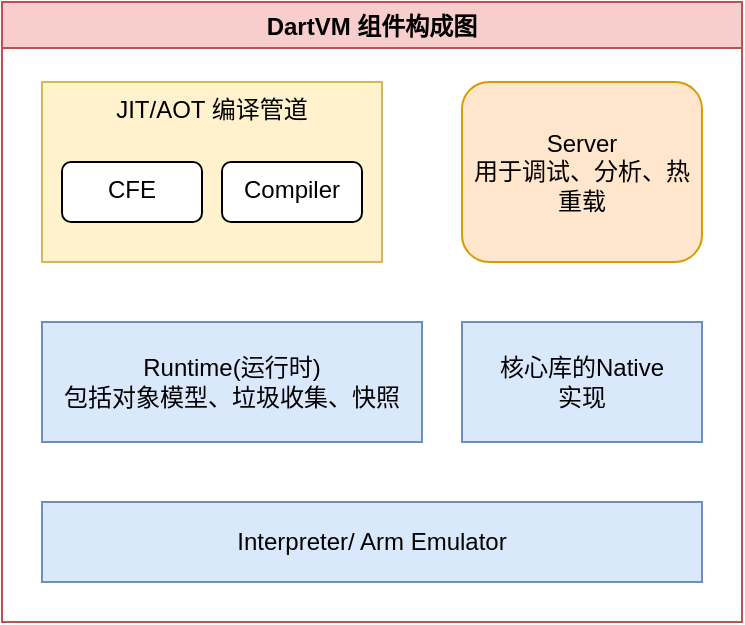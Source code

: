 <mxfile version="15.6.8" type="github">
  <diagram id="g65OwibUVPfeZa-2Ke3x" name="Page-1">
    <mxGraphModel dx="1030" dy="564" grid="1" gridSize="10" guides="1" tooltips="1" connect="1" arrows="1" fold="1" page="1" pageScale="1" pageWidth="850" pageHeight="1100" math="0" shadow="0">
      <root>
        <mxCell id="0" />
        <mxCell id="1" parent="0" />
        <mxCell id="hBB15pP0LXZnmL8GRjqS-2" value="Runtime(运行时)&lt;br&gt;包括对象模型、垃圾收集、快照" style="rounded=0;whiteSpace=wrap;html=1;fillColor=#dae8fc;strokeColor=#6c8ebf;" vertex="1" parent="1">
          <mxGeometry x="300" y="300" width="190" height="60" as="geometry" />
        </mxCell>
        <mxCell id="hBB15pP0LXZnmL8GRjqS-6" value="核心库的Native&lt;br&gt;实现" style="rounded=0;whiteSpace=wrap;html=1;fillColor=#dae8fc;strokeColor=#6c8ebf;" vertex="1" parent="1">
          <mxGeometry x="510" y="300" width="120" height="60" as="geometry" />
        </mxCell>
        <mxCell id="hBB15pP0LXZnmL8GRjqS-7" value="Server&lt;br&gt;用于调试、分析、热重载" style="rounded=1;whiteSpace=wrap;html=1;fillColor=#ffe6cc;strokeColor=#d79b00;" vertex="1" parent="1">
          <mxGeometry x="510" y="180" width="120" height="90" as="geometry" />
        </mxCell>
        <mxCell id="hBB15pP0LXZnmL8GRjqS-8" value="JIT/AOT 编译管道&lt;br&gt;" style="rounded=0;whiteSpace=wrap;html=1;verticalAlign=top;fillColor=#fff2cc;strokeColor=#d6b656;" vertex="1" parent="1">
          <mxGeometry x="300" y="180" width="170" height="90" as="geometry" />
        </mxCell>
        <mxCell id="hBB15pP0LXZnmL8GRjqS-9" value="CFE" style="rounded=1;whiteSpace=wrap;html=1;verticalAlign=top;" vertex="1" parent="1">
          <mxGeometry x="310" y="220" width="70" height="30" as="geometry" />
        </mxCell>
        <mxCell id="hBB15pP0LXZnmL8GRjqS-10" value="Compiler" style="rounded=1;whiteSpace=wrap;html=1;verticalAlign=top;" vertex="1" parent="1">
          <mxGeometry x="390" y="220" width="70" height="30" as="geometry" />
        </mxCell>
        <mxCell id="hBB15pP0LXZnmL8GRjqS-11" value="Interpreter/ Arm Emulator" style="rounded=0;whiteSpace=wrap;html=1;verticalAlign=middle;fillColor=#dae8fc;strokeColor=#6c8ebf;" vertex="1" parent="1">
          <mxGeometry x="300" y="390" width="330" height="40" as="geometry" />
        </mxCell>
        <mxCell id="hBB15pP0LXZnmL8GRjqS-12" value="DartVM 组件构成图" style="swimlane;verticalAlign=middle;fillColor=#f8cecc;strokeColor=#b85450;" vertex="1" parent="1">
          <mxGeometry x="280" y="140" width="370" height="310" as="geometry" />
        </mxCell>
      </root>
    </mxGraphModel>
  </diagram>
</mxfile>
